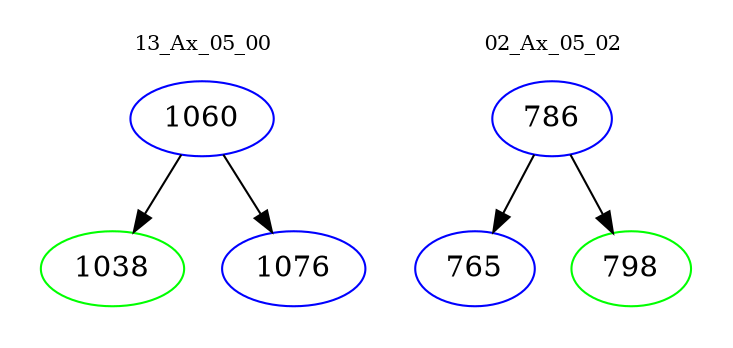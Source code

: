 digraph{
subgraph cluster_0 {
color = white
label = "13_Ax_05_00";
fontsize=10;
T0_1060 [label="1060", color="blue"]
T0_1060 -> T0_1038 [color="black"]
T0_1038 [label="1038", color="green"]
T0_1060 -> T0_1076 [color="black"]
T0_1076 [label="1076", color="blue"]
}
subgraph cluster_1 {
color = white
label = "02_Ax_05_02";
fontsize=10;
T1_786 [label="786", color="blue"]
T1_786 -> T1_765 [color="black"]
T1_765 [label="765", color="blue"]
T1_786 -> T1_798 [color="black"]
T1_798 [label="798", color="green"]
}
}
